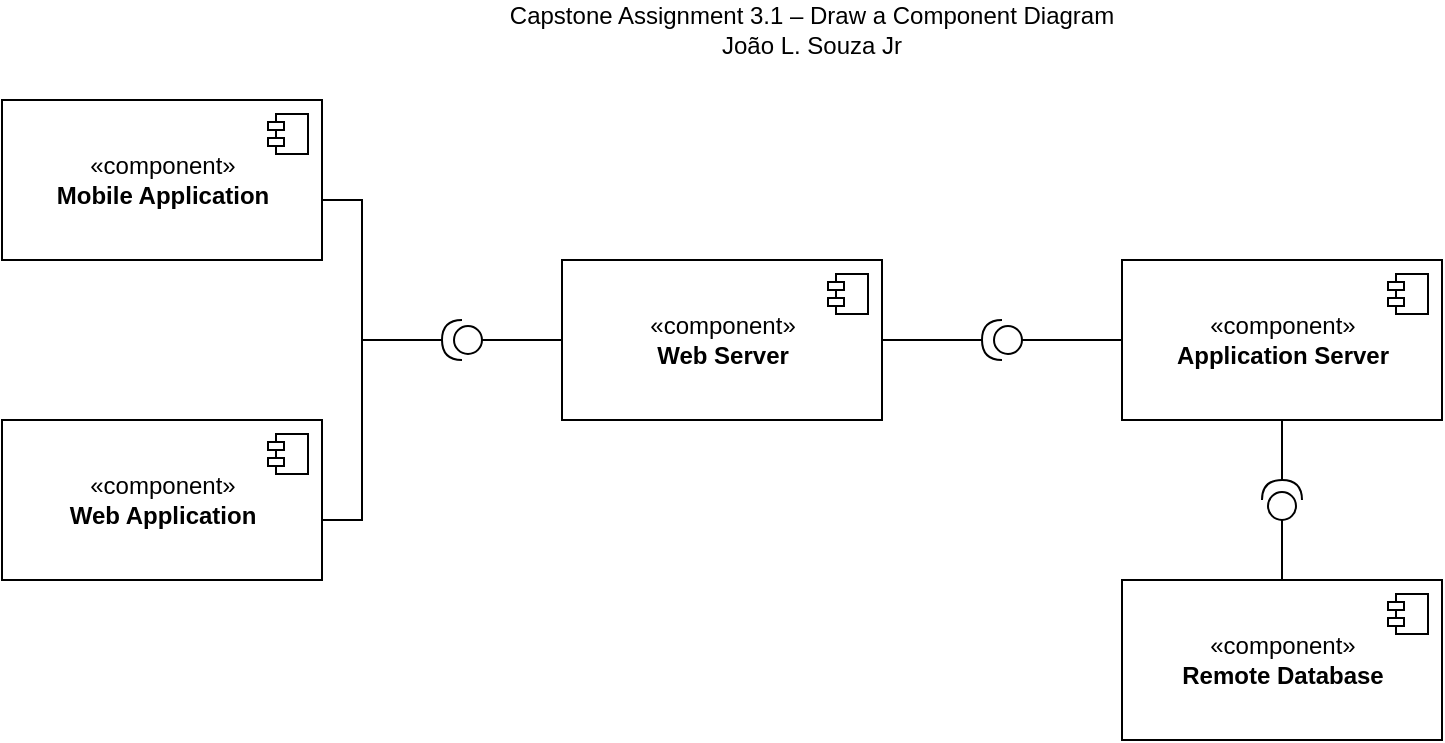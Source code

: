 <mxfile version="14.1.8" type="device"><diagram id="EunpG4Ls58BwmW6LSdeb" name="Page-1"><mxGraphModel dx="1422" dy="936" grid="1" gridSize="10" guides="1" tooltips="1" connect="1" arrows="1" fold="1" page="1" pageScale="1" pageWidth="827" pageHeight="1169" math="0" shadow="0"><root><mxCell id="0"/><mxCell id="1" parent="0"/><mxCell id="INnictdCEcrldO6E3aPS-3" value="«component»&lt;br&gt;&lt;b&gt;Remote Database&lt;/b&gt;" style="html=1;dropTarget=0;" parent="1" vertex="1"><mxGeometry x="600" y="320" width="160" height="80" as="geometry"/></mxCell><mxCell id="INnictdCEcrldO6E3aPS-4" value="" style="shape=module;jettyWidth=8;jettyHeight=4;" parent="INnictdCEcrldO6E3aPS-3" vertex="1"><mxGeometry x="1" width="20" height="20" relative="1" as="geometry"><mxPoint x="-27" y="7" as="offset"/></mxGeometry></mxCell><mxCell id="INnictdCEcrldO6E3aPS-15" style="edgeStyle=orthogonalEdgeStyle;rounded=0;orthogonalLoop=1;jettySize=auto;html=1;endArrow=none;endFill=0;entryX=0;entryY=0.5;entryDx=0;entryDy=0;" parent="1" source="INnictdCEcrldO6E3aPS-14" target="RA93ceqT-Urf-bvAxSKa-10" edge="1"><mxGeometry relative="1" as="geometry"/></mxCell><mxCell id="RA93ceqT-Urf-bvAxSKa-14" style="edgeStyle=orthogonalEdgeStyle;rounded=0;orthogonalLoop=1;jettySize=auto;html=1;entryX=1;entryY=0.5;entryDx=0;entryDy=0;endArrow=none;endFill=0;" edge="1" parent="1" source="INnictdCEcrldO6E3aPS-14" target="INnictdCEcrldO6E3aPS-20"><mxGeometry relative="1" as="geometry"/></mxCell><mxCell id="INnictdCEcrldO6E3aPS-14" value="" style="shape=providedRequiredInterface;html=1;verticalLabelPosition=bottom;rotation=-180;" parent="1" vertex="1"><mxGeometry x="530" y="190" width="20" height="20" as="geometry"/></mxCell><mxCell id="RA93ceqT-Urf-bvAxSKa-7" value="" style="edgeStyle=orthogonalEdgeStyle;rounded=0;orthogonalLoop=1;jettySize=auto;html=1;entryX=1;entryY=0.5;entryDx=0;entryDy=0;entryPerimeter=0;endArrow=none;endFill=0;" edge="1" parent="1" source="INnictdCEcrldO6E3aPS-16" target="RA93ceqT-Urf-bvAxSKa-5"><mxGeometry relative="1" as="geometry"><Array as="points"><mxPoint x="220" y="290"/><mxPoint x="220" y="200"/></Array></mxGeometry></mxCell><mxCell id="INnictdCEcrldO6E3aPS-16" value="«component»&lt;br&gt;&lt;b&gt;Web Application&lt;/b&gt;" style="html=1;dropTarget=0;" parent="1" vertex="1"><mxGeometry x="40" y="240" width="160" height="80" as="geometry"/></mxCell><mxCell id="INnictdCEcrldO6E3aPS-17" value="" style="shape=module;jettyWidth=8;jettyHeight=4;" parent="INnictdCEcrldO6E3aPS-16" vertex="1"><mxGeometry x="1" width="20" height="20" relative="1" as="geometry"><mxPoint x="-27" y="7" as="offset"/></mxGeometry></mxCell><mxCell id="RA93ceqT-Urf-bvAxSKa-6" value="" style="edgeStyle=orthogonalEdgeStyle;rounded=0;orthogonalLoop=1;jettySize=auto;html=1;entryX=1;entryY=0.5;entryDx=0;entryDy=0;entryPerimeter=0;endArrow=none;endFill=0;" edge="1" parent="1" source="INnictdCEcrldO6E3aPS-18" target="RA93ceqT-Urf-bvAxSKa-5"><mxGeometry relative="1" as="geometry"><Array as="points"><mxPoint x="220" y="130"/><mxPoint x="220" y="200"/></Array></mxGeometry></mxCell><mxCell id="INnictdCEcrldO6E3aPS-18" value="«component»&lt;br&gt;&lt;b&gt;Mobile Application&lt;/b&gt;" style="html=1;dropTarget=0;" parent="1" vertex="1"><mxGeometry x="40" y="80" width="160" height="80" as="geometry"/></mxCell><mxCell id="INnictdCEcrldO6E3aPS-19" value="" style="shape=module;jettyWidth=8;jettyHeight=4;" parent="INnictdCEcrldO6E3aPS-18" vertex="1"><mxGeometry x="1" width="20" height="20" relative="1" as="geometry"><mxPoint x="-27" y="7" as="offset"/></mxGeometry></mxCell><mxCell id="INnictdCEcrldO6E3aPS-20" value="«component»&lt;br&gt;&lt;b&gt;Web Server&lt;/b&gt;" style="html=1;dropTarget=0;" parent="1" vertex="1"><mxGeometry x="320" y="160" width="160" height="80" as="geometry"/></mxCell><mxCell id="INnictdCEcrldO6E3aPS-21" value="" style="shape=module;jettyWidth=8;jettyHeight=4;" parent="INnictdCEcrldO6E3aPS-20" vertex="1"><mxGeometry x="1" width="20" height="20" relative="1" as="geometry"><mxPoint x="-27" y="7" as="offset"/></mxGeometry></mxCell><mxCell id="RA93ceqT-Urf-bvAxSKa-8" style="edgeStyle=orthogonalEdgeStyle;rounded=0;orthogonalLoop=1;jettySize=auto;html=1;endArrow=none;endFill=0;" edge="1" parent="1" source="RA93ceqT-Urf-bvAxSKa-5" target="INnictdCEcrldO6E3aPS-20"><mxGeometry relative="1" as="geometry"/></mxCell><mxCell id="RA93ceqT-Urf-bvAxSKa-5" value="" style="shape=providedRequiredInterface;html=1;verticalLabelPosition=bottom;rotation=-180;" vertex="1" parent="1"><mxGeometry x="260" y="190" width="20" height="20" as="geometry"/></mxCell><mxCell id="RA93ceqT-Urf-bvAxSKa-9" value="Capstone Assignment 3.1 – Draw a Component Diagram&lt;br&gt;João L. Souza Jr" style="text;html=1;strokeColor=none;fillColor=none;align=center;verticalAlign=middle;whiteSpace=wrap;rounded=0;" vertex="1" parent="1"><mxGeometry x="240" y="30" width="410" height="30" as="geometry"/></mxCell><mxCell id="RA93ceqT-Urf-bvAxSKa-10" value="«component»&lt;br&gt;&lt;b&gt;Application Server&lt;/b&gt;" style="html=1;dropTarget=0;" vertex="1" parent="1"><mxGeometry x="600" y="160" width="160" height="80" as="geometry"/></mxCell><mxCell id="RA93ceqT-Urf-bvAxSKa-11" value="" style="shape=module;jettyWidth=8;jettyHeight=4;" vertex="1" parent="RA93ceqT-Urf-bvAxSKa-10"><mxGeometry x="1" width="20" height="20" relative="1" as="geometry"><mxPoint x="-27" y="7" as="offset"/></mxGeometry></mxCell><mxCell id="RA93ceqT-Urf-bvAxSKa-15" style="edgeStyle=orthogonalEdgeStyle;rounded=0;orthogonalLoop=1;jettySize=auto;html=1;exitX=1;exitY=0.5;exitDx=0;exitDy=0;exitPerimeter=0;entryX=0.5;entryY=1;entryDx=0;entryDy=0;endArrow=none;endFill=0;" edge="1" parent="1" source="RA93ceqT-Urf-bvAxSKa-12" target="RA93ceqT-Urf-bvAxSKa-10"><mxGeometry relative="1" as="geometry"/></mxCell><mxCell id="RA93ceqT-Urf-bvAxSKa-16" style="edgeStyle=orthogonalEdgeStyle;rounded=0;orthogonalLoop=1;jettySize=auto;html=1;exitX=0;exitY=0.5;exitDx=0;exitDy=0;exitPerimeter=0;endArrow=none;endFill=0;" edge="1" parent="1" source="RA93ceqT-Urf-bvAxSKa-12" target="INnictdCEcrldO6E3aPS-3"><mxGeometry relative="1" as="geometry"/></mxCell><mxCell id="RA93ceqT-Urf-bvAxSKa-12" value="" style="shape=providedRequiredInterface;html=1;verticalLabelPosition=bottom;rotation=-90;" vertex="1" parent="1"><mxGeometry x="670" y="270" width="20" height="20" as="geometry"/></mxCell></root></mxGraphModel></diagram></mxfile>